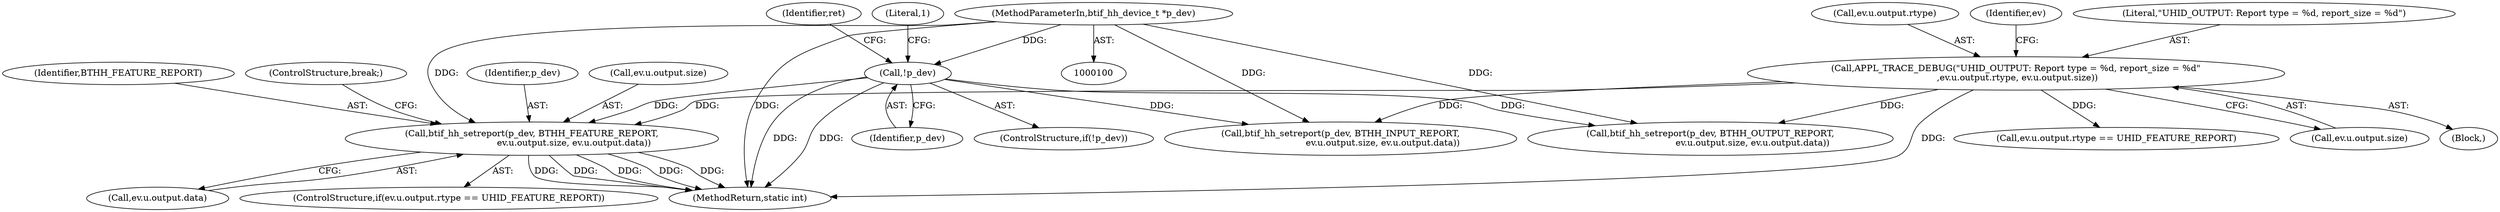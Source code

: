 digraph "0_Android_472271b153c5dc53c28beac55480a8d8434b2d5c_9@pointer" {
"1000286" [label="(Call,btif_hh_setreport(p_dev, BTHH_FEATURE_REPORT,\n                              ev.u.output.size, ev.u.output.data))"];
"1000112" [label="(Call,!p_dev)"];
"1000101" [label="(MethodParameterIn,btif_hh_device_t *p_dev)"];
"1000260" [label="(Call,APPL_TRACE_DEBUG(\"UHID_OUTPUT: Report type = %d, report_size = %d\"\n ,ev.u.output.rtype, ev.u.output.size))"];
"1000111" [label="(ControlStructure,if(!p_dev))"];
"1000277" [label="(Call,ev.u.output.rtype == UHID_FEATURE_REPORT)"];
"1000117" [label="(Literal,1)"];
"1000101" [label="(MethodParameterIn,btif_hh_device_t *p_dev)"];
"1000332" [label="(Call,btif_hh_setreport(p_dev, BTHH_INPUT_REPORT,\n                              ev.u.output.size, ev.u.output.data))"];
"1000288" [label="(Identifier,BTHH_FEATURE_REPORT)"];
"1000286" [label="(Call,btif_hh_setreport(p_dev, BTHH_FEATURE_REPORT,\n                              ev.u.output.size, ev.u.output.data))"];
"1000119" [label="(Identifier,ret)"];
"1000113" [label="(Identifier,p_dev)"];
"1000276" [label="(ControlStructure,if(ev.u.output.rtype == UHID_FEATURE_REPORT))"];
"1000260" [label="(Call,APPL_TRACE_DEBUG(\"UHID_OUTPUT: Report type = %d, report_size = %d\"\n ,ev.u.output.rtype, ev.u.output.size))"];
"1000262" [label="(Call,ev.u.output.rtype)"];
"1000281" [label="(Identifier,ev)"];
"1000370" [label="(MethodReturn,static int)"];
"1000112" [label="(Call,!p_dev)"];
"1000269" [label="(Call,ev.u.output.size)"];
"1000349" [label="(ControlStructure,break;)"];
"1000287" [label="(Identifier,p_dev)"];
"1000192" [label="(Block,)"];
"1000289" [label="(Call,ev.u.output.size)"];
"1000261" [label="(Literal,\"UHID_OUTPUT: Report type = %d, report_size = %d\")"];
"1000296" [label="(Call,ev.u.output.data)"];
"1000314" [label="(Call,btif_hh_setreport(p_dev, BTHH_OUTPUT_REPORT,\n                              ev.u.output.size, ev.u.output.data))"];
"1000286" -> "1000276"  [label="AST: "];
"1000286" -> "1000296"  [label="CFG: "];
"1000287" -> "1000286"  [label="AST: "];
"1000288" -> "1000286"  [label="AST: "];
"1000289" -> "1000286"  [label="AST: "];
"1000296" -> "1000286"  [label="AST: "];
"1000349" -> "1000286"  [label="CFG: "];
"1000286" -> "1000370"  [label="DDG: "];
"1000286" -> "1000370"  [label="DDG: "];
"1000286" -> "1000370"  [label="DDG: "];
"1000286" -> "1000370"  [label="DDG: "];
"1000286" -> "1000370"  [label="DDG: "];
"1000112" -> "1000286"  [label="DDG: "];
"1000101" -> "1000286"  [label="DDG: "];
"1000260" -> "1000286"  [label="DDG: "];
"1000112" -> "1000111"  [label="AST: "];
"1000112" -> "1000113"  [label="CFG: "];
"1000113" -> "1000112"  [label="AST: "];
"1000117" -> "1000112"  [label="CFG: "];
"1000119" -> "1000112"  [label="CFG: "];
"1000112" -> "1000370"  [label="DDG: "];
"1000112" -> "1000370"  [label="DDG: "];
"1000101" -> "1000112"  [label="DDG: "];
"1000112" -> "1000314"  [label="DDG: "];
"1000112" -> "1000332"  [label="DDG: "];
"1000101" -> "1000100"  [label="AST: "];
"1000101" -> "1000370"  [label="DDG: "];
"1000101" -> "1000314"  [label="DDG: "];
"1000101" -> "1000332"  [label="DDG: "];
"1000260" -> "1000192"  [label="AST: "];
"1000260" -> "1000269"  [label="CFG: "];
"1000261" -> "1000260"  [label="AST: "];
"1000262" -> "1000260"  [label="AST: "];
"1000269" -> "1000260"  [label="AST: "];
"1000281" -> "1000260"  [label="CFG: "];
"1000260" -> "1000370"  [label="DDG: "];
"1000260" -> "1000277"  [label="DDG: "];
"1000260" -> "1000314"  [label="DDG: "];
"1000260" -> "1000332"  [label="DDG: "];
}
